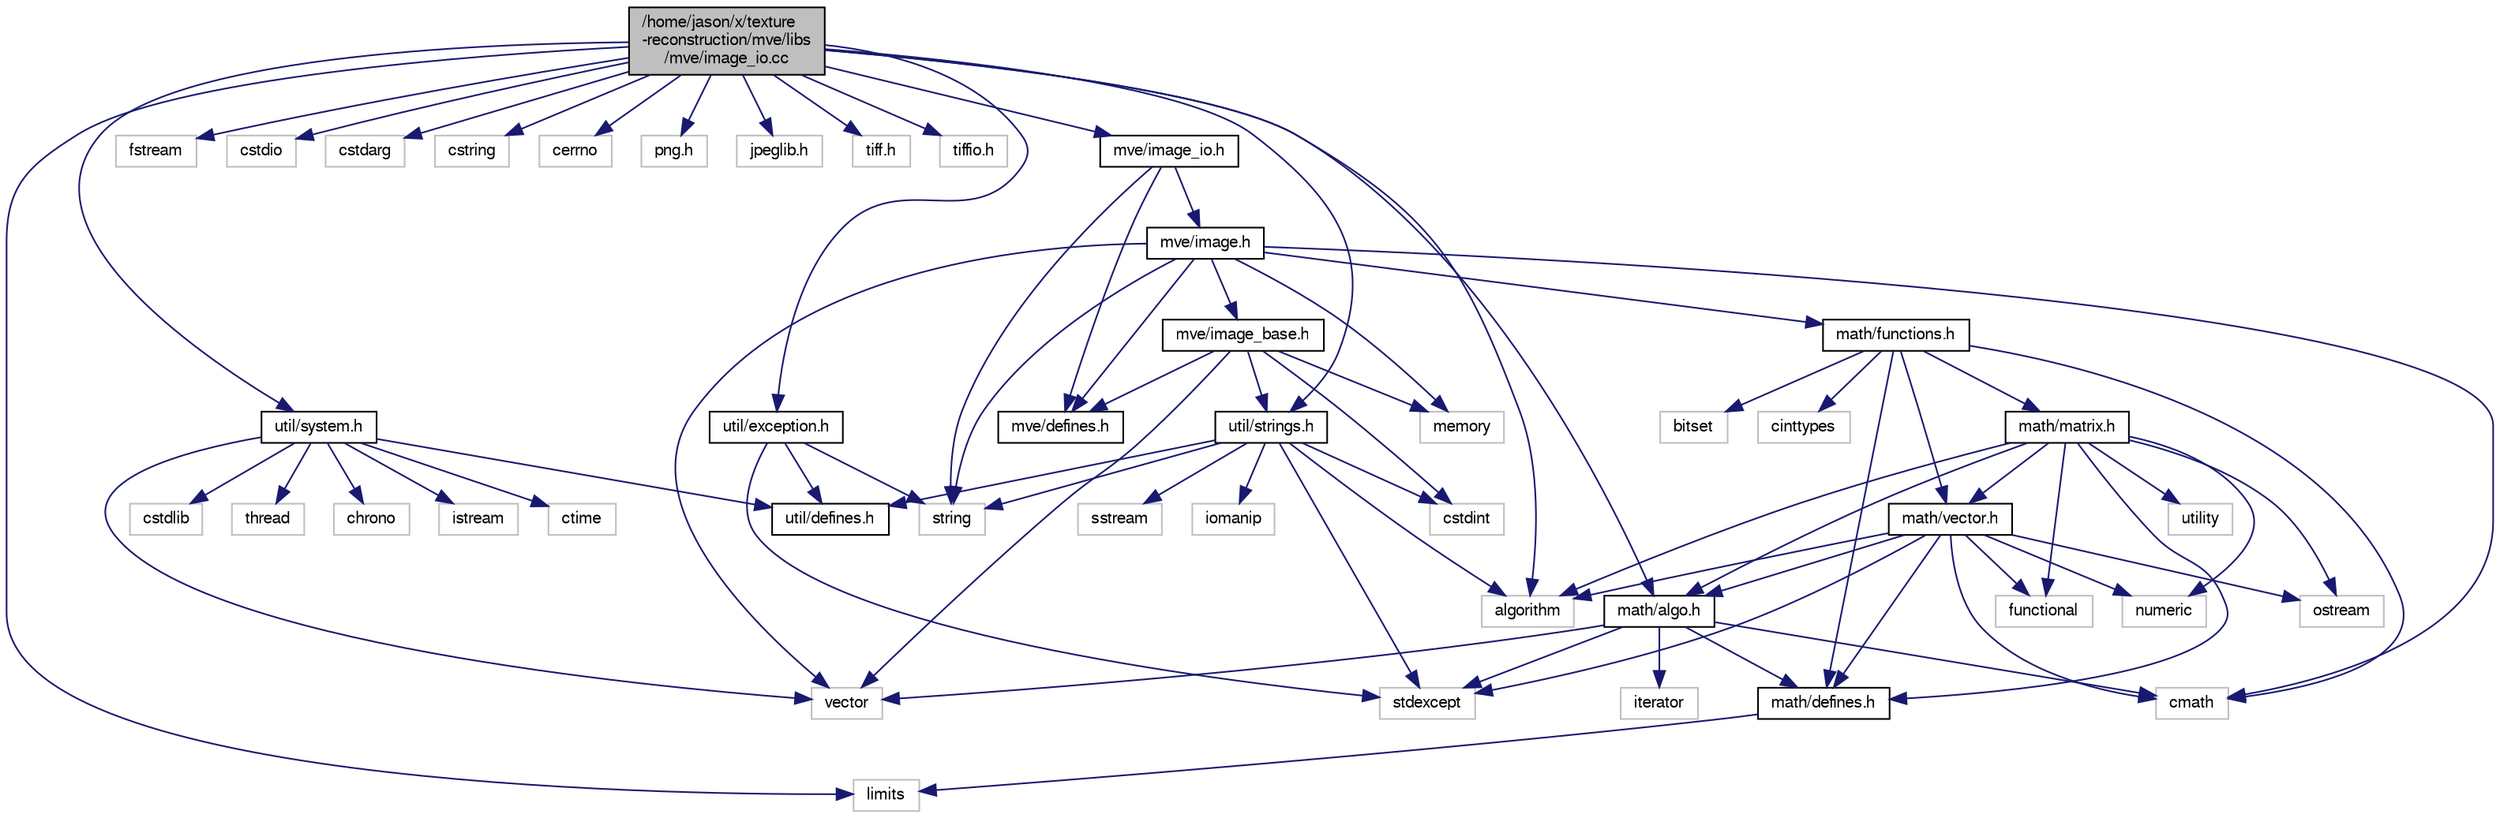 digraph "/home/jason/x/texture-reconstruction/mve/libs/mve/image_io.cc"
{
  edge [fontname="FreeSans",fontsize="10",labelfontname="FreeSans",labelfontsize="10"];
  node [fontname="FreeSans",fontsize="10",shape=record];
  Node0 [label="/home/jason/x/texture\l-reconstruction/mve/libs\l/mve/image_io.cc",height=0.2,width=0.4,color="black", fillcolor="grey75", style="filled", fontcolor="black"];
  Node0 -> Node1 [color="midnightblue",fontsize="10",style="solid",fontname="FreeSans"];
  Node1 [label="algorithm",height=0.2,width=0.4,color="grey75", fillcolor="white", style="filled"];
  Node0 -> Node2 [color="midnightblue",fontsize="10",style="solid",fontname="FreeSans"];
  Node2 [label="limits",height=0.2,width=0.4,color="grey75", fillcolor="white", style="filled"];
  Node0 -> Node3 [color="midnightblue",fontsize="10",style="solid",fontname="FreeSans"];
  Node3 [label="fstream",height=0.2,width=0.4,color="grey75", fillcolor="white", style="filled"];
  Node0 -> Node4 [color="midnightblue",fontsize="10",style="solid",fontname="FreeSans"];
  Node4 [label="cstdio",height=0.2,width=0.4,color="grey75", fillcolor="white", style="filled"];
  Node0 -> Node5 [color="midnightblue",fontsize="10",style="solid",fontname="FreeSans"];
  Node5 [label="cstdarg",height=0.2,width=0.4,color="grey75", fillcolor="white", style="filled"];
  Node0 -> Node6 [color="midnightblue",fontsize="10",style="solid",fontname="FreeSans"];
  Node6 [label="cstring",height=0.2,width=0.4,color="grey75", fillcolor="white", style="filled"];
  Node0 -> Node7 [color="midnightblue",fontsize="10",style="solid",fontname="FreeSans"];
  Node7 [label="cerrno",height=0.2,width=0.4,color="grey75", fillcolor="white", style="filled"];
  Node0 -> Node8 [color="midnightblue",fontsize="10",style="solid",fontname="FreeSans"];
  Node8 [label="png.h",height=0.2,width=0.4,color="grey75", fillcolor="white", style="filled"];
  Node0 -> Node9 [color="midnightblue",fontsize="10",style="solid",fontname="FreeSans"];
  Node9 [label="jpeglib.h",height=0.2,width=0.4,color="grey75", fillcolor="white", style="filled"];
  Node0 -> Node10 [color="midnightblue",fontsize="10",style="solid",fontname="FreeSans"];
  Node10 [label="tiff.h",height=0.2,width=0.4,color="grey75", fillcolor="white", style="filled"];
  Node0 -> Node11 [color="midnightblue",fontsize="10",style="solid",fontname="FreeSans"];
  Node11 [label="tiffio.h",height=0.2,width=0.4,color="grey75", fillcolor="white", style="filled"];
  Node0 -> Node12 [color="midnightblue",fontsize="10",style="solid",fontname="FreeSans"];
  Node12 [label="math/algo.h",height=0.2,width=0.4,color="black", fillcolor="white", style="filled",URL="$algo_8h.html"];
  Node12 -> Node13 [color="midnightblue",fontsize="10",style="solid",fontname="FreeSans"];
  Node13 [label="cmath",height=0.2,width=0.4,color="grey75", fillcolor="white", style="filled"];
  Node12 -> Node14 [color="midnightblue",fontsize="10",style="solid",fontname="FreeSans"];
  Node14 [label="vector",height=0.2,width=0.4,color="grey75", fillcolor="white", style="filled"];
  Node12 -> Node15 [color="midnightblue",fontsize="10",style="solid",fontname="FreeSans"];
  Node15 [label="iterator",height=0.2,width=0.4,color="grey75", fillcolor="white", style="filled"];
  Node12 -> Node16 [color="midnightblue",fontsize="10",style="solid",fontname="FreeSans"];
  Node16 [label="stdexcept",height=0.2,width=0.4,color="grey75", fillcolor="white", style="filled"];
  Node12 -> Node17 [color="midnightblue",fontsize="10",style="solid",fontname="FreeSans"];
  Node17 [label="math/defines.h",height=0.2,width=0.4,color="black", fillcolor="white", style="filled",URL="$math_2defines_8h.html"];
  Node17 -> Node2 [color="midnightblue",fontsize="10",style="solid",fontname="FreeSans"];
  Node0 -> Node18 [color="midnightblue",fontsize="10",style="solid",fontname="FreeSans"];
  Node18 [label="util/exception.h",height=0.2,width=0.4,color="black", fillcolor="white", style="filled",URL="$exception_8h.html"];
  Node18 -> Node19 [color="midnightblue",fontsize="10",style="solid",fontname="FreeSans"];
  Node19 [label="string",height=0.2,width=0.4,color="grey75", fillcolor="white", style="filled"];
  Node18 -> Node16 [color="midnightblue",fontsize="10",style="solid",fontname="FreeSans"];
  Node18 -> Node20 [color="midnightblue",fontsize="10",style="solid",fontname="FreeSans"];
  Node20 [label="util/defines.h",height=0.2,width=0.4,color="black", fillcolor="white", style="filled",URL="$util_2defines_8h.html"];
  Node0 -> Node21 [color="midnightblue",fontsize="10",style="solid",fontname="FreeSans"];
  Node21 [label="util/strings.h",height=0.2,width=0.4,color="black", fillcolor="white", style="filled",URL="$strings_8h.html"];
  Node21 -> Node22 [color="midnightblue",fontsize="10",style="solid",fontname="FreeSans"];
  Node22 [label="sstream",height=0.2,width=0.4,color="grey75", fillcolor="white", style="filled"];
  Node21 -> Node19 [color="midnightblue",fontsize="10",style="solid",fontname="FreeSans"];
  Node21 -> Node23 [color="midnightblue",fontsize="10",style="solid",fontname="FreeSans"];
  Node23 [label="iomanip",height=0.2,width=0.4,color="grey75", fillcolor="white", style="filled"];
  Node21 -> Node16 [color="midnightblue",fontsize="10",style="solid",fontname="FreeSans"];
  Node21 -> Node1 [color="midnightblue",fontsize="10",style="solid",fontname="FreeSans"];
  Node21 -> Node24 [color="midnightblue",fontsize="10",style="solid",fontname="FreeSans"];
  Node24 [label="cstdint",height=0.2,width=0.4,color="grey75", fillcolor="white", style="filled"];
  Node21 -> Node20 [color="midnightblue",fontsize="10",style="solid",fontname="FreeSans"];
  Node0 -> Node25 [color="midnightblue",fontsize="10",style="solid",fontname="FreeSans"];
  Node25 [label="util/system.h",height=0.2,width=0.4,color="black", fillcolor="white", style="filled",URL="$system_8h.html"];
  Node25 -> Node26 [color="midnightblue",fontsize="10",style="solid",fontname="FreeSans"];
  Node26 [label="ctime",height=0.2,width=0.4,color="grey75", fillcolor="white", style="filled"];
  Node25 -> Node27 [color="midnightblue",fontsize="10",style="solid",fontname="FreeSans"];
  Node27 [label="cstdlib",height=0.2,width=0.4,color="grey75", fillcolor="white", style="filled"];
  Node25 -> Node28 [color="midnightblue",fontsize="10",style="solid",fontname="FreeSans"];
  Node28 [label="thread",height=0.2,width=0.4,color="grey75", fillcolor="white", style="filled"];
  Node25 -> Node29 [color="midnightblue",fontsize="10",style="solid",fontname="FreeSans"];
  Node29 [label="chrono",height=0.2,width=0.4,color="grey75", fillcolor="white", style="filled"];
  Node25 -> Node14 [color="midnightblue",fontsize="10",style="solid",fontname="FreeSans"];
  Node25 -> Node30 [color="midnightblue",fontsize="10",style="solid",fontname="FreeSans"];
  Node30 [label="istream",height=0.2,width=0.4,color="grey75", fillcolor="white", style="filled"];
  Node25 -> Node20 [color="midnightblue",fontsize="10",style="solid",fontname="FreeSans"];
  Node0 -> Node31 [color="midnightblue",fontsize="10",style="solid",fontname="FreeSans"];
  Node31 [label="mve/image_io.h",height=0.2,width=0.4,color="black", fillcolor="white", style="filled",URL="$image__io_8h.html"];
  Node31 -> Node19 [color="midnightblue",fontsize="10",style="solid",fontname="FreeSans"];
  Node31 -> Node32 [color="midnightblue",fontsize="10",style="solid",fontname="FreeSans"];
  Node32 [label="mve/defines.h",height=0.2,width=0.4,color="black", fillcolor="white", style="filled",URL="$mve_2defines_8h.html"];
  Node31 -> Node33 [color="midnightblue",fontsize="10",style="solid",fontname="FreeSans"];
  Node33 [label="mve/image.h",height=0.2,width=0.4,color="black", fillcolor="white", style="filled",URL="$image_8h.html"];
  Node33 -> Node19 [color="midnightblue",fontsize="10",style="solid",fontname="FreeSans"];
  Node33 -> Node14 [color="midnightblue",fontsize="10",style="solid",fontname="FreeSans"];
  Node33 -> Node34 [color="midnightblue",fontsize="10",style="solid",fontname="FreeSans"];
  Node34 [label="memory",height=0.2,width=0.4,color="grey75", fillcolor="white", style="filled"];
  Node33 -> Node35 [color="midnightblue",fontsize="10",style="solid",fontname="FreeSans"];
  Node35 [label="math/functions.h",height=0.2,width=0.4,color="black", fillcolor="white", style="filled",URL="$functions_8h.html"];
  Node35 -> Node36 [color="midnightblue",fontsize="10",style="solid",fontname="FreeSans"];
  Node36 [label="bitset",height=0.2,width=0.4,color="grey75", fillcolor="white", style="filled"];
  Node35 -> Node13 [color="midnightblue",fontsize="10",style="solid",fontname="FreeSans"];
  Node35 -> Node37 [color="midnightblue",fontsize="10",style="solid",fontname="FreeSans"];
  Node37 [label="cinttypes",height=0.2,width=0.4,color="grey75", fillcolor="white", style="filled"];
  Node35 -> Node17 [color="midnightblue",fontsize="10",style="solid",fontname="FreeSans"];
  Node35 -> Node38 [color="midnightblue",fontsize="10",style="solid",fontname="FreeSans"];
  Node38 [label="math/vector.h",height=0.2,width=0.4,color="black", fillcolor="white", style="filled",URL="$vector_8h.html"];
  Node38 -> Node1 [color="midnightblue",fontsize="10",style="solid",fontname="FreeSans"];
  Node38 -> Node39 [color="midnightblue",fontsize="10",style="solid",fontname="FreeSans"];
  Node39 [label="functional",height=0.2,width=0.4,color="grey75", fillcolor="white", style="filled"];
  Node38 -> Node16 [color="midnightblue",fontsize="10",style="solid",fontname="FreeSans"];
  Node38 -> Node40 [color="midnightblue",fontsize="10",style="solid",fontname="FreeSans"];
  Node40 [label="numeric",height=0.2,width=0.4,color="grey75", fillcolor="white", style="filled"];
  Node38 -> Node13 [color="midnightblue",fontsize="10",style="solid",fontname="FreeSans"];
  Node38 -> Node41 [color="midnightblue",fontsize="10",style="solid",fontname="FreeSans"];
  Node41 [label="ostream",height=0.2,width=0.4,color="grey75", fillcolor="white", style="filled"];
  Node38 -> Node17 [color="midnightblue",fontsize="10",style="solid",fontname="FreeSans"];
  Node38 -> Node12 [color="midnightblue",fontsize="10",style="solid",fontname="FreeSans"];
  Node35 -> Node42 [color="midnightblue",fontsize="10",style="solid",fontname="FreeSans"];
  Node42 [label="math/matrix.h",height=0.2,width=0.4,color="black", fillcolor="white", style="filled",URL="$matrix_8h.html"];
  Node42 -> Node1 [color="midnightblue",fontsize="10",style="solid",fontname="FreeSans"];
  Node42 -> Node39 [color="midnightblue",fontsize="10",style="solid",fontname="FreeSans"];
  Node42 -> Node43 [color="midnightblue",fontsize="10",style="solid",fontname="FreeSans"];
  Node43 [label="utility",height=0.2,width=0.4,color="grey75", fillcolor="white", style="filled"];
  Node42 -> Node40 [color="midnightblue",fontsize="10",style="solid",fontname="FreeSans"];
  Node42 -> Node41 [color="midnightblue",fontsize="10",style="solid",fontname="FreeSans"];
  Node42 -> Node17 [color="midnightblue",fontsize="10",style="solid",fontname="FreeSans"];
  Node42 -> Node12 [color="midnightblue",fontsize="10",style="solid",fontname="FreeSans"];
  Node42 -> Node38 [color="midnightblue",fontsize="10",style="solid",fontname="FreeSans"];
  Node33 -> Node32 [color="midnightblue",fontsize="10",style="solid",fontname="FreeSans"];
  Node33 -> Node44 [color="midnightblue",fontsize="10",style="solid",fontname="FreeSans"];
  Node44 [label="mve/image_base.h",height=0.2,width=0.4,color="black", fillcolor="white", style="filled",URL="$image__base_8h.html"];
  Node44 -> Node24 [color="midnightblue",fontsize="10",style="solid",fontname="FreeSans"];
  Node44 -> Node34 [color="midnightblue",fontsize="10",style="solid",fontname="FreeSans"];
  Node44 -> Node14 [color="midnightblue",fontsize="10",style="solid",fontname="FreeSans"];
  Node44 -> Node21 [color="midnightblue",fontsize="10",style="solid",fontname="FreeSans"];
  Node44 -> Node32 [color="midnightblue",fontsize="10",style="solid",fontname="FreeSans"];
  Node33 -> Node13 [color="midnightblue",fontsize="10",style="solid",fontname="FreeSans"];
}
